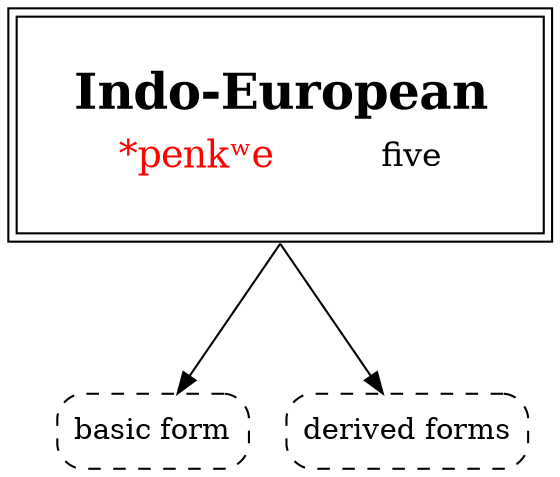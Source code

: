 strict digraph {
/* sources: AHD, roots */
node [shape=none]
penkwe [label=<<table border="0"><tr><td colspan="2"><font point-size="24"><b>Indo-European</b></font></td></tr><tr><td><font point-size="18" color="red">*penkʷe</font></td><td><font point-size="16">five</font></td></tr></table>> tooltip="Indo-European \"*penkʷe\" five" shape=box peripheries=2 margin=.3]

/* omitted: pinxter (flower) */

link1 [label=<basic form> shape=box style="dashed,rounded" URL="penkwe-five1.svg" tooltip="penkʷe, basic form"]
link2 [label=<derived forms> shape=box style="dashed,rounded" URL="penkwe-five2.svg" tooltip="penkʷe, derived forms"]
penkwe -> { link1 link2 } [minlen=2 sametail=1]

}